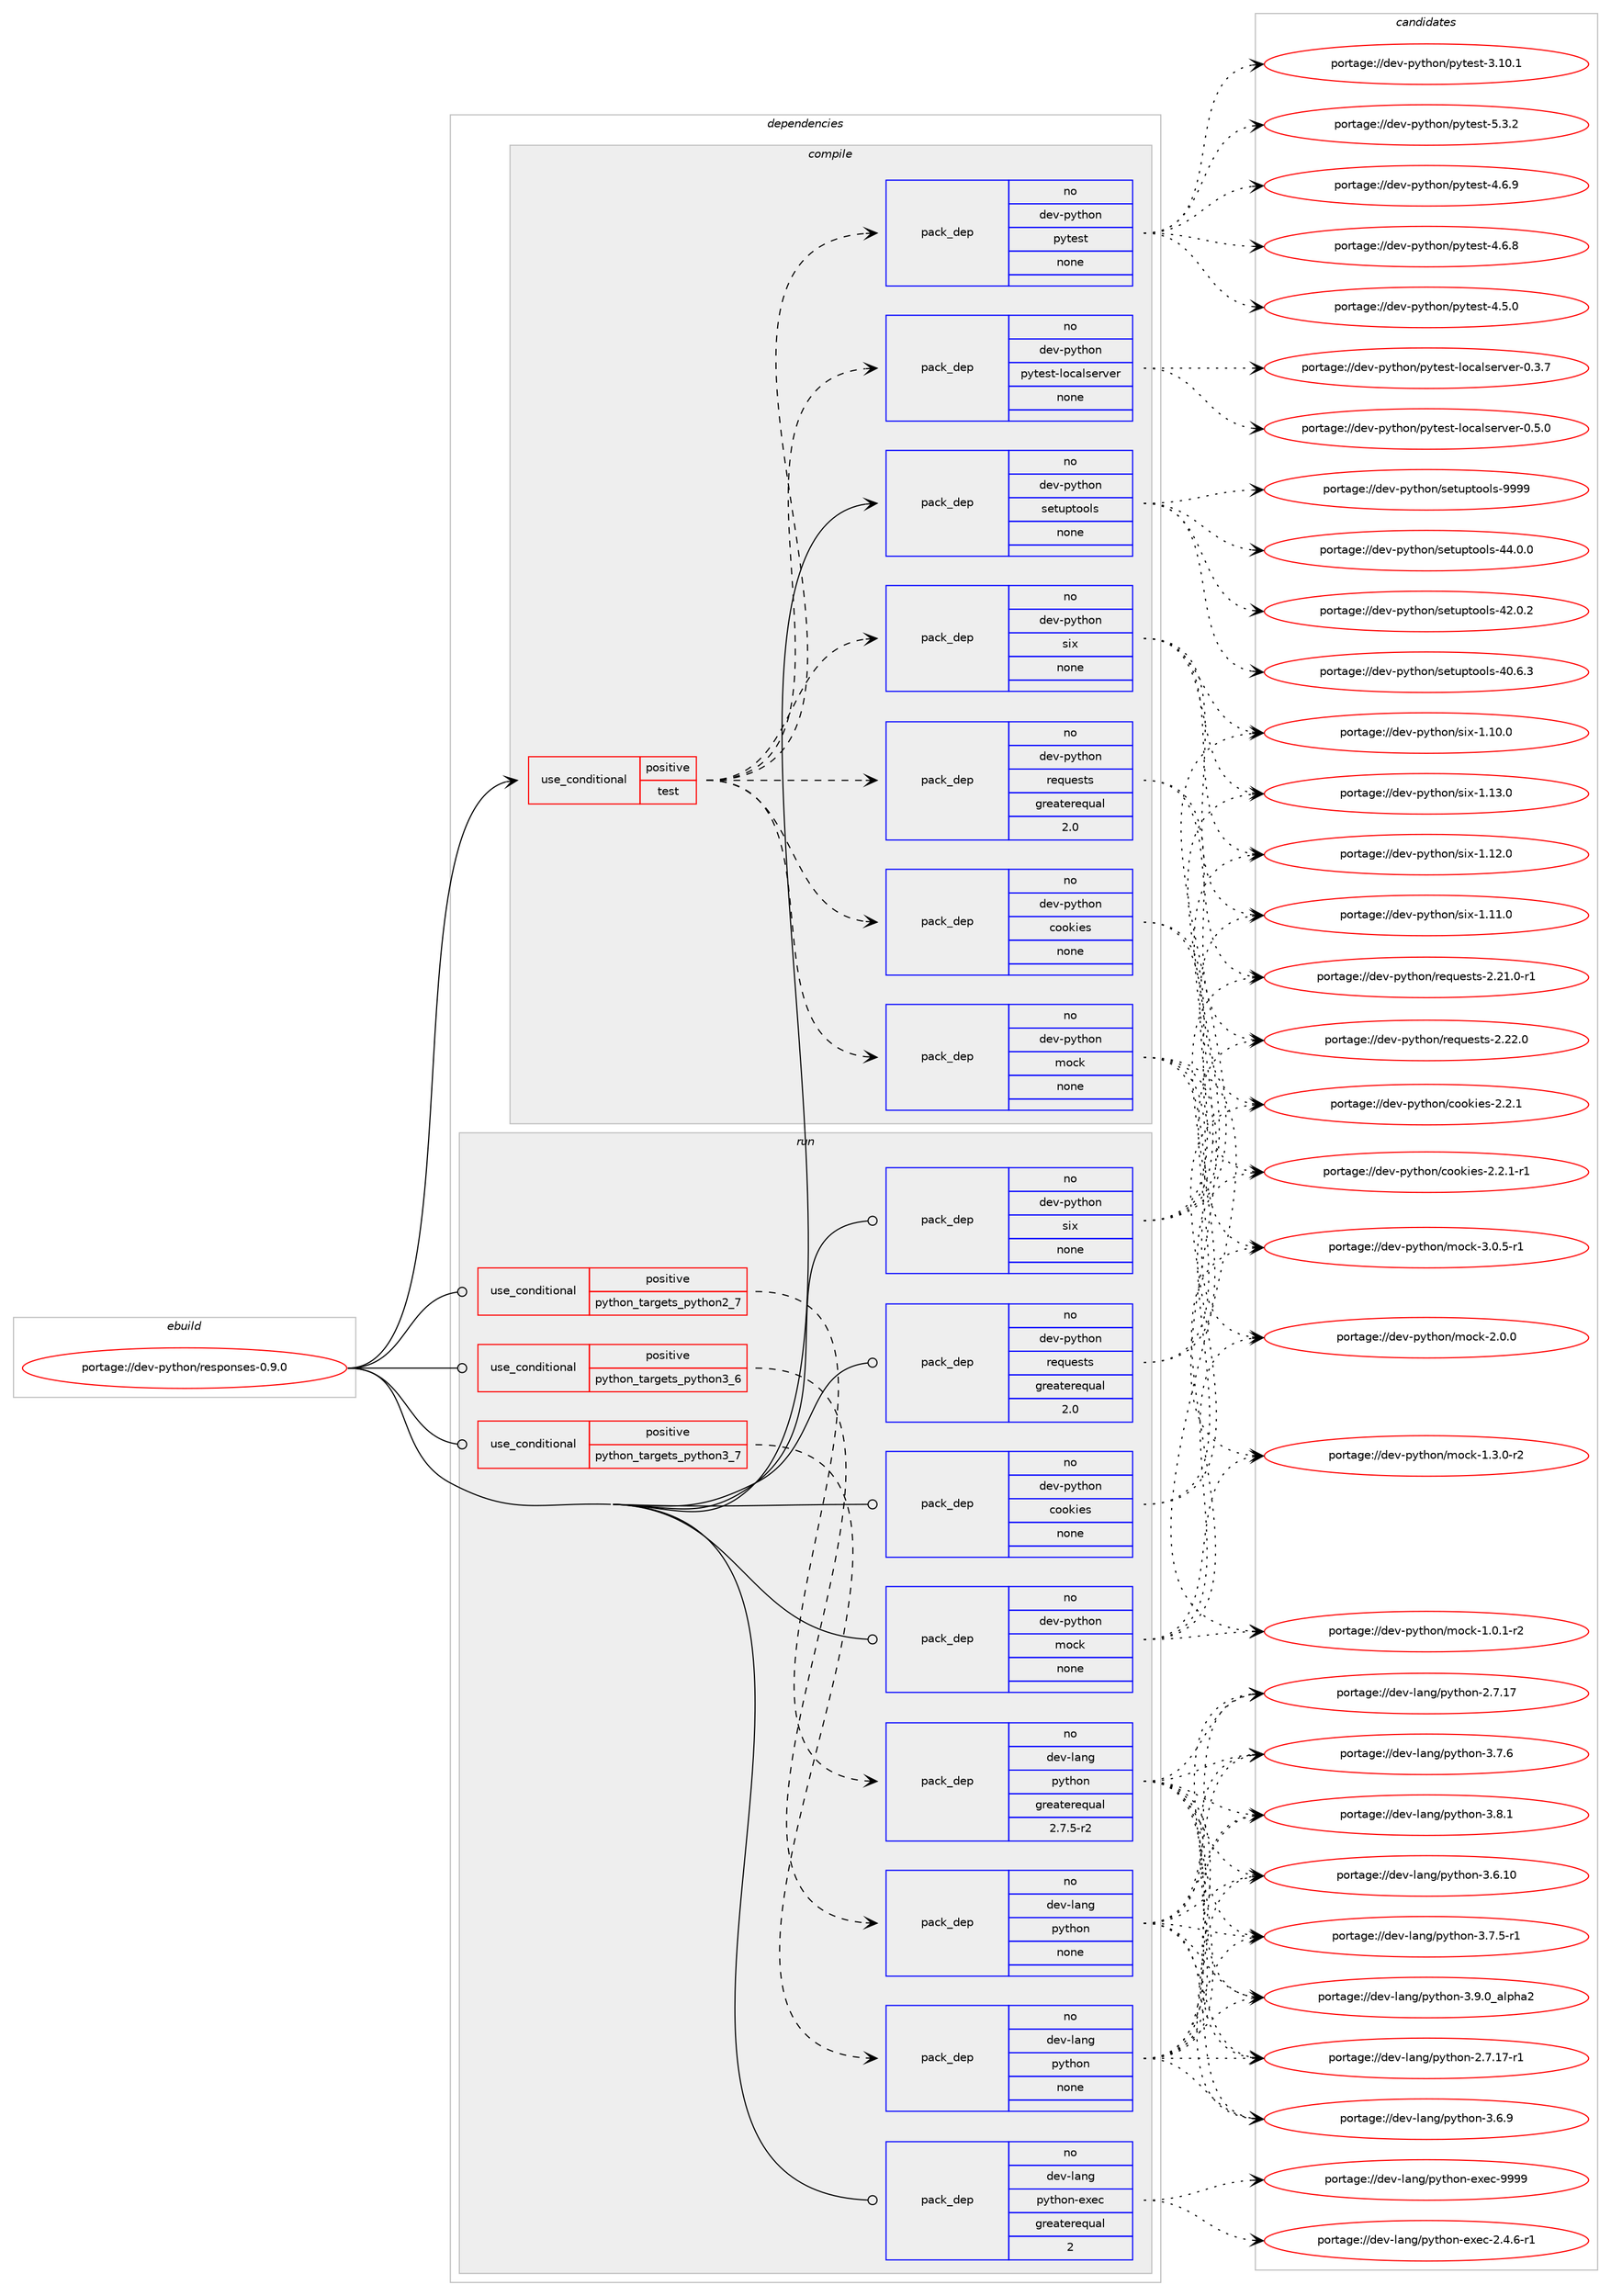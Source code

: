 digraph prolog {

# *************
# Graph options
# *************

newrank=true;
concentrate=true;
compound=true;
graph [rankdir=LR,fontname=Helvetica,fontsize=10,ranksep=1.5];#, ranksep=2.5, nodesep=0.2];
edge  [arrowhead=vee];
node  [fontname=Helvetica,fontsize=10];

# **********
# The ebuild
# **********

subgraph cluster_leftcol {
color=gray;
rank=same;
label=<<i>ebuild</i>>;
id [label="portage://dev-python/responses-0.9.0", color=red, width=4, href="../dev-python/responses-0.9.0.svg"];
}

# ****************
# The dependencies
# ****************

subgraph cluster_midcol {
color=gray;
label=<<i>dependencies</i>>;
subgraph cluster_compile {
fillcolor="#eeeeee";
style=filled;
label=<<i>compile</i>>;
subgraph cond106671 {
dependency427954 [label=<<TABLE BORDER="0" CELLBORDER="1" CELLSPACING="0" CELLPADDING="4"><TR><TD ROWSPAN="3" CELLPADDING="10">use_conditional</TD></TR><TR><TD>positive</TD></TR><TR><TD>test</TD></TR></TABLE>>, shape=none, color=red];
subgraph pack316385 {
dependency427955 [label=<<TABLE BORDER="0" CELLBORDER="1" CELLSPACING="0" CELLPADDING="4" WIDTH="220"><TR><TD ROWSPAN="6" CELLPADDING="30">pack_dep</TD></TR><TR><TD WIDTH="110">no</TD></TR><TR><TD>dev-python</TD></TR><TR><TD>requests</TD></TR><TR><TD>greaterequal</TD></TR><TR><TD>2.0</TD></TR></TABLE>>, shape=none, color=blue];
}
dependency427954:e -> dependency427955:w [weight=20,style="dashed",arrowhead="vee"];
subgraph pack316386 {
dependency427956 [label=<<TABLE BORDER="0" CELLBORDER="1" CELLSPACING="0" CELLPADDING="4" WIDTH="220"><TR><TD ROWSPAN="6" CELLPADDING="30">pack_dep</TD></TR><TR><TD WIDTH="110">no</TD></TR><TR><TD>dev-python</TD></TR><TR><TD>cookies</TD></TR><TR><TD>none</TD></TR><TR><TD></TD></TR></TABLE>>, shape=none, color=blue];
}
dependency427954:e -> dependency427956:w [weight=20,style="dashed",arrowhead="vee"];
subgraph pack316387 {
dependency427957 [label=<<TABLE BORDER="0" CELLBORDER="1" CELLSPACING="0" CELLPADDING="4" WIDTH="220"><TR><TD ROWSPAN="6" CELLPADDING="30">pack_dep</TD></TR><TR><TD WIDTH="110">no</TD></TR><TR><TD>dev-python</TD></TR><TR><TD>mock</TD></TR><TR><TD>none</TD></TR><TR><TD></TD></TR></TABLE>>, shape=none, color=blue];
}
dependency427954:e -> dependency427957:w [weight=20,style="dashed",arrowhead="vee"];
subgraph pack316388 {
dependency427958 [label=<<TABLE BORDER="0" CELLBORDER="1" CELLSPACING="0" CELLPADDING="4" WIDTH="220"><TR><TD ROWSPAN="6" CELLPADDING="30">pack_dep</TD></TR><TR><TD WIDTH="110">no</TD></TR><TR><TD>dev-python</TD></TR><TR><TD>six</TD></TR><TR><TD>none</TD></TR><TR><TD></TD></TR></TABLE>>, shape=none, color=blue];
}
dependency427954:e -> dependency427958:w [weight=20,style="dashed",arrowhead="vee"];
subgraph pack316389 {
dependency427959 [label=<<TABLE BORDER="0" CELLBORDER="1" CELLSPACING="0" CELLPADDING="4" WIDTH="220"><TR><TD ROWSPAN="6" CELLPADDING="30">pack_dep</TD></TR><TR><TD WIDTH="110">no</TD></TR><TR><TD>dev-python</TD></TR><TR><TD>pytest</TD></TR><TR><TD>none</TD></TR><TR><TD></TD></TR></TABLE>>, shape=none, color=blue];
}
dependency427954:e -> dependency427959:w [weight=20,style="dashed",arrowhead="vee"];
subgraph pack316390 {
dependency427960 [label=<<TABLE BORDER="0" CELLBORDER="1" CELLSPACING="0" CELLPADDING="4" WIDTH="220"><TR><TD ROWSPAN="6" CELLPADDING="30">pack_dep</TD></TR><TR><TD WIDTH="110">no</TD></TR><TR><TD>dev-python</TD></TR><TR><TD>pytest-localserver</TD></TR><TR><TD>none</TD></TR><TR><TD></TD></TR></TABLE>>, shape=none, color=blue];
}
dependency427954:e -> dependency427960:w [weight=20,style="dashed",arrowhead="vee"];
}
id:e -> dependency427954:w [weight=20,style="solid",arrowhead="vee"];
subgraph pack316391 {
dependency427961 [label=<<TABLE BORDER="0" CELLBORDER="1" CELLSPACING="0" CELLPADDING="4" WIDTH="220"><TR><TD ROWSPAN="6" CELLPADDING="30">pack_dep</TD></TR><TR><TD WIDTH="110">no</TD></TR><TR><TD>dev-python</TD></TR><TR><TD>setuptools</TD></TR><TR><TD>none</TD></TR><TR><TD></TD></TR></TABLE>>, shape=none, color=blue];
}
id:e -> dependency427961:w [weight=20,style="solid",arrowhead="vee"];
}
subgraph cluster_compileandrun {
fillcolor="#eeeeee";
style=filled;
label=<<i>compile and run</i>>;
}
subgraph cluster_run {
fillcolor="#eeeeee";
style=filled;
label=<<i>run</i>>;
subgraph cond106672 {
dependency427962 [label=<<TABLE BORDER="0" CELLBORDER="1" CELLSPACING="0" CELLPADDING="4"><TR><TD ROWSPAN="3" CELLPADDING="10">use_conditional</TD></TR><TR><TD>positive</TD></TR><TR><TD>python_targets_python2_7</TD></TR></TABLE>>, shape=none, color=red];
subgraph pack316392 {
dependency427963 [label=<<TABLE BORDER="0" CELLBORDER="1" CELLSPACING="0" CELLPADDING="4" WIDTH="220"><TR><TD ROWSPAN="6" CELLPADDING="30">pack_dep</TD></TR><TR><TD WIDTH="110">no</TD></TR><TR><TD>dev-lang</TD></TR><TR><TD>python</TD></TR><TR><TD>greaterequal</TD></TR><TR><TD>2.7.5-r2</TD></TR></TABLE>>, shape=none, color=blue];
}
dependency427962:e -> dependency427963:w [weight=20,style="dashed",arrowhead="vee"];
}
id:e -> dependency427962:w [weight=20,style="solid",arrowhead="odot"];
subgraph cond106673 {
dependency427964 [label=<<TABLE BORDER="0" CELLBORDER="1" CELLSPACING="0" CELLPADDING="4"><TR><TD ROWSPAN="3" CELLPADDING="10">use_conditional</TD></TR><TR><TD>positive</TD></TR><TR><TD>python_targets_python3_6</TD></TR></TABLE>>, shape=none, color=red];
subgraph pack316393 {
dependency427965 [label=<<TABLE BORDER="0" CELLBORDER="1" CELLSPACING="0" CELLPADDING="4" WIDTH="220"><TR><TD ROWSPAN="6" CELLPADDING="30">pack_dep</TD></TR><TR><TD WIDTH="110">no</TD></TR><TR><TD>dev-lang</TD></TR><TR><TD>python</TD></TR><TR><TD>none</TD></TR><TR><TD></TD></TR></TABLE>>, shape=none, color=blue];
}
dependency427964:e -> dependency427965:w [weight=20,style="dashed",arrowhead="vee"];
}
id:e -> dependency427964:w [weight=20,style="solid",arrowhead="odot"];
subgraph cond106674 {
dependency427966 [label=<<TABLE BORDER="0" CELLBORDER="1" CELLSPACING="0" CELLPADDING="4"><TR><TD ROWSPAN="3" CELLPADDING="10">use_conditional</TD></TR><TR><TD>positive</TD></TR><TR><TD>python_targets_python3_7</TD></TR></TABLE>>, shape=none, color=red];
subgraph pack316394 {
dependency427967 [label=<<TABLE BORDER="0" CELLBORDER="1" CELLSPACING="0" CELLPADDING="4" WIDTH="220"><TR><TD ROWSPAN="6" CELLPADDING="30">pack_dep</TD></TR><TR><TD WIDTH="110">no</TD></TR><TR><TD>dev-lang</TD></TR><TR><TD>python</TD></TR><TR><TD>none</TD></TR><TR><TD></TD></TR></TABLE>>, shape=none, color=blue];
}
dependency427966:e -> dependency427967:w [weight=20,style="dashed",arrowhead="vee"];
}
id:e -> dependency427966:w [weight=20,style="solid",arrowhead="odot"];
subgraph pack316395 {
dependency427968 [label=<<TABLE BORDER="0" CELLBORDER="1" CELLSPACING="0" CELLPADDING="4" WIDTH="220"><TR><TD ROWSPAN="6" CELLPADDING="30">pack_dep</TD></TR><TR><TD WIDTH="110">no</TD></TR><TR><TD>dev-lang</TD></TR><TR><TD>python-exec</TD></TR><TR><TD>greaterequal</TD></TR><TR><TD>2</TD></TR></TABLE>>, shape=none, color=blue];
}
id:e -> dependency427968:w [weight=20,style="solid",arrowhead="odot"];
subgraph pack316396 {
dependency427969 [label=<<TABLE BORDER="0" CELLBORDER="1" CELLSPACING="0" CELLPADDING="4" WIDTH="220"><TR><TD ROWSPAN="6" CELLPADDING="30">pack_dep</TD></TR><TR><TD WIDTH="110">no</TD></TR><TR><TD>dev-python</TD></TR><TR><TD>cookies</TD></TR><TR><TD>none</TD></TR><TR><TD></TD></TR></TABLE>>, shape=none, color=blue];
}
id:e -> dependency427969:w [weight=20,style="solid",arrowhead="odot"];
subgraph pack316397 {
dependency427970 [label=<<TABLE BORDER="0" CELLBORDER="1" CELLSPACING="0" CELLPADDING="4" WIDTH="220"><TR><TD ROWSPAN="6" CELLPADDING="30">pack_dep</TD></TR><TR><TD WIDTH="110">no</TD></TR><TR><TD>dev-python</TD></TR><TR><TD>mock</TD></TR><TR><TD>none</TD></TR><TR><TD></TD></TR></TABLE>>, shape=none, color=blue];
}
id:e -> dependency427970:w [weight=20,style="solid",arrowhead="odot"];
subgraph pack316398 {
dependency427971 [label=<<TABLE BORDER="0" CELLBORDER="1" CELLSPACING="0" CELLPADDING="4" WIDTH="220"><TR><TD ROWSPAN="6" CELLPADDING="30">pack_dep</TD></TR><TR><TD WIDTH="110">no</TD></TR><TR><TD>dev-python</TD></TR><TR><TD>requests</TD></TR><TR><TD>greaterequal</TD></TR><TR><TD>2.0</TD></TR></TABLE>>, shape=none, color=blue];
}
id:e -> dependency427971:w [weight=20,style="solid",arrowhead="odot"];
subgraph pack316399 {
dependency427972 [label=<<TABLE BORDER="0" CELLBORDER="1" CELLSPACING="0" CELLPADDING="4" WIDTH="220"><TR><TD ROWSPAN="6" CELLPADDING="30">pack_dep</TD></TR><TR><TD WIDTH="110">no</TD></TR><TR><TD>dev-python</TD></TR><TR><TD>six</TD></TR><TR><TD>none</TD></TR><TR><TD></TD></TR></TABLE>>, shape=none, color=blue];
}
id:e -> dependency427972:w [weight=20,style="solid",arrowhead="odot"];
}
}

# **************
# The candidates
# **************

subgraph cluster_choices {
rank=same;
color=gray;
label=<<i>candidates</i>>;

subgraph choice316385 {
color=black;
nodesep=1;
choice100101118451121211161041111104711410111311710111511611545504650504648 [label="portage://dev-python/requests-2.22.0", color=red, width=4,href="../dev-python/requests-2.22.0.svg"];
choice1001011184511212111610411111047114101113117101115116115455046504946484511449 [label="portage://dev-python/requests-2.21.0-r1", color=red, width=4,href="../dev-python/requests-2.21.0-r1.svg"];
dependency427955:e -> choice100101118451121211161041111104711410111311710111511611545504650504648:w [style=dotted,weight="100"];
dependency427955:e -> choice1001011184511212111610411111047114101113117101115116115455046504946484511449:w [style=dotted,weight="100"];
}
subgraph choice316386 {
color=black;
nodesep=1;
choice1001011184511212111610411111047991111111071051011154550465046494511449 [label="portage://dev-python/cookies-2.2.1-r1", color=red, width=4,href="../dev-python/cookies-2.2.1-r1.svg"];
choice100101118451121211161041111104799111111107105101115455046504649 [label="portage://dev-python/cookies-2.2.1", color=red, width=4,href="../dev-python/cookies-2.2.1.svg"];
dependency427956:e -> choice1001011184511212111610411111047991111111071051011154550465046494511449:w [style=dotted,weight="100"];
dependency427956:e -> choice100101118451121211161041111104799111111107105101115455046504649:w [style=dotted,weight="100"];
}
subgraph choice316387 {
color=black;
nodesep=1;
choice1001011184511212111610411111047109111991074551464846534511449 [label="portage://dev-python/mock-3.0.5-r1", color=red, width=4,href="../dev-python/mock-3.0.5-r1.svg"];
choice100101118451121211161041111104710911199107455046484648 [label="portage://dev-python/mock-2.0.0", color=red, width=4,href="../dev-python/mock-2.0.0.svg"];
choice1001011184511212111610411111047109111991074549465146484511450 [label="portage://dev-python/mock-1.3.0-r2", color=red, width=4,href="../dev-python/mock-1.3.0-r2.svg"];
choice1001011184511212111610411111047109111991074549464846494511450 [label="portage://dev-python/mock-1.0.1-r2", color=red, width=4,href="../dev-python/mock-1.0.1-r2.svg"];
dependency427957:e -> choice1001011184511212111610411111047109111991074551464846534511449:w [style=dotted,weight="100"];
dependency427957:e -> choice100101118451121211161041111104710911199107455046484648:w [style=dotted,weight="100"];
dependency427957:e -> choice1001011184511212111610411111047109111991074549465146484511450:w [style=dotted,weight="100"];
dependency427957:e -> choice1001011184511212111610411111047109111991074549464846494511450:w [style=dotted,weight="100"];
}
subgraph choice316388 {
color=black;
nodesep=1;
choice100101118451121211161041111104711510512045494649514648 [label="portage://dev-python/six-1.13.0", color=red, width=4,href="../dev-python/six-1.13.0.svg"];
choice100101118451121211161041111104711510512045494649504648 [label="portage://dev-python/six-1.12.0", color=red, width=4,href="../dev-python/six-1.12.0.svg"];
choice100101118451121211161041111104711510512045494649494648 [label="portage://dev-python/six-1.11.0", color=red, width=4,href="../dev-python/six-1.11.0.svg"];
choice100101118451121211161041111104711510512045494649484648 [label="portage://dev-python/six-1.10.0", color=red, width=4,href="../dev-python/six-1.10.0.svg"];
dependency427958:e -> choice100101118451121211161041111104711510512045494649514648:w [style=dotted,weight="100"];
dependency427958:e -> choice100101118451121211161041111104711510512045494649504648:w [style=dotted,weight="100"];
dependency427958:e -> choice100101118451121211161041111104711510512045494649494648:w [style=dotted,weight="100"];
dependency427958:e -> choice100101118451121211161041111104711510512045494649484648:w [style=dotted,weight="100"];
}
subgraph choice316389 {
color=black;
nodesep=1;
choice1001011184511212111610411111047112121116101115116455346514650 [label="portage://dev-python/pytest-5.3.2", color=red, width=4,href="../dev-python/pytest-5.3.2.svg"];
choice1001011184511212111610411111047112121116101115116455246544657 [label="portage://dev-python/pytest-4.6.9", color=red, width=4,href="../dev-python/pytest-4.6.9.svg"];
choice1001011184511212111610411111047112121116101115116455246544656 [label="portage://dev-python/pytest-4.6.8", color=red, width=4,href="../dev-python/pytest-4.6.8.svg"];
choice1001011184511212111610411111047112121116101115116455246534648 [label="portage://dev-python/pytest-4.5.0", color=red, width=4,href="../dev-python/pytest-4.5.0.svg"];
choice100101118451121211161041111104711212111610111511645514649484649 [label="portage://dev-python/pytest-3.10.1", color=red, width=4,href="../dev-python/pytest-3.10.1.svg"];
dependency427959:e -> choice1001011184511212111610411111047112121116101115116455346514650:w [style=dotted,weight="100"];
dependency427959:e -> choice1001011184511212111610411111047112121116101115116455246544657:w [style=dotted,weight="100"];
dependency427959:e -> choice1001011184511212111610411111047112121116101115116455246544656:w [style=dotted,weight="100"];
dependency427959:e -> choice1001011184511212111610411111047112121116101115116455246534648:w [style=dotted,weight="100"];
dependency427959:e -> choice100101118451121211161041111104711212111610111511645514649484649:w [style=dotted,weight="100"];
}
subgraph choice316390 {
color=black;
nodesep=1;
choice1001011184511212111610411111047112121116101115116451081119997108115101114118101114454846534648 [label="portage://dev-python/pytest-localserver-0.5.0", color=red, width=4,href="../dev-python/pytest-localserver-0.5.0.svg"];
choice1001011184511212111610411111047112121116101115116451081119997108115101114118101114454846514655 [label="portage://dev-python/pytest-localserver-0.3.7", color=red, width=4,href="../dev-python/pytest-localserver-0.3.7.svg"];
dependency427960:e -> choice1001011184511212111610411111047112121116101115116451081119997108115101114118101114454846534648:w [style=dotted,weight="100"];
dependency427960:e -> choice1001011184511212111610411111047112121116101115116451081119997108115101114118101114454846514655:w [style=dotted,weight="100"];
}
subgraph choice316391 {
color=black;
nodesep=1;
choice10010111845112121116104111110471151011161171121161111111081154557575757 [label="portage://dev-python/setuptools-9999", color=red, width=4,href="../dev-python/setuptools-9999.svg"];
choice100101118451121211161041111104711510111611711211611111110811545525246484648 [label="portage://dev-python/setuptools-44.0.0", color=red, width=4,href="../dev-python/setuptools-44.0.0.svg"];
choice100101118451121211161041111104711510111611711211611111110811545525046484650 [label="portage://dev-python/setuptools-42.0.2", color=red, width=4,href="../dev-python/setuptools-42.0.2.svg"];
choice100101118451121211161041111104711510111611711211611111110811545524846544651 [label="portage://dev-python/setuptools-40.6.3", color=red, width=4,href="../dev-python/setuptools-40.6.3.svg"];
dependency427961:e -> choice10010111845112121116104111110471151011161171121161111111081154557575757:w [style=dotted,weight="100"];
dependency427961:e -> choice100101118451121211161041111104711510111611711211611111110811545525246484648:w [style=dotted,weight="100"];
dependency427961:e -> choice100101118451121211161041111104711510111611711211611111110811545525046484650:w [style=dotted,weight="100"];
dependency427961:e -> choice100101118451121211161041111104711510111611711211611111110811545524846544651:w [style=dotted,weight="100"];
}
subgraph choice316392 {
color=black;
nodesep=1;
choice10010111845108971101034711212111610411111045514657464895971081121049750 [label="portage://dev-lang/python-3.9.0_alpha2", color=red, width=4,href="../dev-lang/python-3.9.0_alpha2.svg"];
choice100101118451089711010347112121116104111110455146564649 [label="portage://dev-lang/python-3.8.1", color=red, width=4,href="../dev-lang/python-3.8.1.svg"];
choice100101118451089711010347112121116104111110455146554654 [label="portage://dev-lang/python-3.7.6", color=red, width=4,href="../dev-lang/python-3.7.6.svg"];
choice1001011184510897110103471121211161041111104551465546534511449 [label="portage://dev-lang/python-3.7.5-r1", color=red, width=4,href="../dev-lang/python-3.7.5-r1.svg"];
choice100101118451089711010347112121116104111110455146544657 [label="portage://dev-lang/python-3.6.9", color=red, width=4,href="../dev-lang/python-3.6.9.svg"];
choice10010111845108971101034711212111610411111045514654464948 [label="portage://dev-lang/python-3.6.10", color=red, width=4,href="../dev-lang/python-3.6.10.svg"];
choice100101118451089711010347112121116104111110455046554649554511449 [label="portage://dev-lang/python-2.7.17-r1", color=red, width=4,href="../dev-lang/python-2.7.17-r1.svg"];
choice10010111845108971101034711212111610411111045504655464955 [label="portage://dev-lang/python-2.7.17", color=red, width=4,href="../dev-lang/python-2.7.17.svg"];
dependency427963:e -> choice10010111845108971101034711212111610411111045514657464895971081121049750:w [style=dotted,weight="100"];
dependency427963:e -> choice100101118451089711010347112121116104111110455146564649:w [style=dotted,weight="100"];
dependency427963:e -> choice100101118451089711010347112121116104111110455146554654:w [style=dotted,weight="100"];
dependency427963:e -> choice1001011184510897110103471121211161041111104551465546534511449:w [style=dotted,weight="100"];
dependency427963:e -> choice100101118451089711010347112121116104111110455146544657:w [style=dotted,weight="100"];
dependency427963:e -> choice10010111845108971101034711212111610411111045514654464948:w [style=dotted,weight="100"];
dependency427963:e -> choice100101118451089711010347112121116104111110455046554649554511449:w [style=dotted,weight="100"];
dependency427963:e -> choice10010111845108971101034711212111610411111045504655464955:w [style=dotted,weight="100"];
}
subgraph choice316393 {
color=black;
nodesep=1;
choice10010111845108971101034711212111610411111045514657464895971081121049750 [label="portage://dev-lang/python-3.9.0_alpha2", color=red, width=4,href="../dev-lang/python-3.9.0_alpha2.svg"];
choice100101118451089711010347112121116104111110455146564649 [label="portage://dev-lang/python-3.8.1", color=red, width=4,href="../dev-lang/python-3.8.1.svg"];
choice100101118451089711010347112121116104111110455146554654 [label="portage://dev-lang/python-3.7.6", color=red, width=4,href="../dev-lang/python-3.7.6.svg"];
choice1001011184510897110103471121211161041111104551465546534511449 [label="portage://dev-lang/python-3.7.5-r1", color=red, width=4,href="../dev-lang/python-3.7.5-r1.svg"];
choice100101118451089711010347112121116104111110455146544657 [label="portage://dev-lang/python-3.6.9", color=red, width=4,href="../dev-lang/python-3.6.9.svg"];
choice10010111845108971101034711212111610411111045514654464948 [label="portage://dev-lang/python-3.6.10", color=red, width=4,href="../dev-lang/python-3.6.10.svg"];
choice100101118451089711010347112121116104111110455046554649554511449 [label="portage://dev-lang/python-2.7.17-r1", color=red, width=4,href="../dev-lang/python-2.7.17-r1.svg"];
choice10010111845108971101034711212111610411111045504655464955 [label="portage://dev-lang/python-2.7.17", color=red, width=4,href="../dev-lang/python-2.7.17.svg"];
dependency427965:e -> choice10010111845108971101034711212111610411111045514657464895971081121049750:w [style=dotted,weight="100"];
dependency427965:e -> choice100101118451089711010347112121116104111110455146564649:w [style=dotted,weight="100"];
dependency427965:e -> choice100101118451089711010347112121116104111110455146554654:w [style=dotted,weight="100"];
dependency427965:e -> choice1001011184510897110103471121211161041111104551465546534511449:w [style=dotted,weight="100"];
dependency427965:e -> choice100101118451089711010347112121116104111110455146544657:w [style=dotted,weight="100"];
dependency427965:e -> choice10010111845108971101034711212111610411111045514654464948:w [style=dotted,weight="100"];
dependency427965:e -> choice100101118451089711010347112121116104111110455046554649554511449:w [style=dotted,weight="100"];
dependency427965:e -> choice10010111845108971101034711212111610411111045504655464955:w [style=dotted,weight="100"];
}
subgraph choice316394 {
color=black;
nodesep=1;
choice10010111845108971101034711212111610411111045514657464895971081121049750 [label="portage://dev-lang/python-3.9.0_alpha2", color=red, width=4,href="../dev-lang/python-3.9.0_alpha2.svg"];
choice100101118451089711010347112121116104111110455146564649 [label="portage://dev-lang/python-3.8.1", color=red, width=4,href="../dev-lang/python-3.8.1.svg"];
choice100101118451089711010347112121116104111110455146554654 [label="portage://dev-lang/python-3.7.6", color=red, width=4,href="../dev-lang/python-3.7.6.svg"];
choice1001011184510897110103471121211161041111104551465546534511449 [label="portage://dev-lang/python-3.7.5-r1", color=red, width=4,href="../dev-lang/python-3.7.5-r1.svg"];
choice100101118451089711010347112121116104111110455146544657 [label="portage://dev-lang/python-3.6.9", color=red, width=4,href="../dev-lang/python-3.6.9.svg"];
choice10010111845108971101034711212111610411111045514654464948 [label="portage://dev-lang/python-3.6.10", color=red, width=4,href="../dev-lang/python-3.6.10.svg"];
choice100101118451089711010347112121116104111110455046554649554511449 [label="portage://dev-lang/python-2.7.17-r1", color=red, width=4,href="../dev-lang/python-2.7.17-r1.svg"];
choice10010111845108971101034711212111610411111045504655464955 [label="portage://dev-lang/python-2.7.17", color=red, width=4,href="../dev-lang/python-2.7.17.svg"];
dependency427967:e -> choice10010111845108971101034711212111610411111045514657464895971081121049750:w [style=dotted,weight="100"];
dependency427967:e -> choice100101118451089711010347112121116104111110455146564649:w [style=dotted,weight="100"];
dependency427967:e -> choice100101118451089711010347112121116104111110455146554654:w [style=dotted,weight="100"];
dependency427967:e -> choice1001011184510897110103471121211161041111104551465546534511449:w [style=dotted,weight="100"];
dependency427967:e -> choice100101118451089711010347112121116104111110455146544657:w [style=dotted,weight="100"];
dependency427967:e -> choice10010111845108971101034711212111610411111045514654464948:w [style=dotted,weight="100"];
dependency427967:e -> choice100101118451089711010347112121116104111110455046554649554511449:w [style=dotted,weight="100"];
dependency427967:e -> choice10010111845108971101034711212111610411111045504655464955:w [style=dotted,weight="100"];
}
subgraph choice316395 {
color=black;
nodesep=1;
choice10010111845108971101034711212111610411111045101120101994557575757 [label="portage://dev-lang/python-exec-9999", color=red, width=4,href="../dev-lang/python-exec-9999.svg"];
choice10010111845108971101034711212111610411111045101120101994550465246544511449 [label="portage://dev-lang/python-exec-2.4.6-r1", color=red, width=4,href="../dev-lang/python-exec-2.4.6-r1.svg"];
dependency427968:e -> choice10010111845108971101034711212111610411111045101120101994557575757:w [style=dotted,weight="100"];
dependency427968:e -> choice10010111845108971101034711212111610411111045101120101994550465246544511449:w [style=dotted,weight="100"];
}
subgraph choice316396 {
color=black;
nodesep=1;
choice1001011184511212111610411111047991111111071051011154550465046494511449 [label="portage://dev-python/cookies-2.2.1-r1", color=red, width=4,href="../dev-python/cookies-2.2.1-r1.svg"];
choice100101118451121211161041111104799111111107105101115455046504649 [label="portage://dev-python/cookies-2.2.1", color=red, width=4,href="../dev-python/cookies-2.2.1.svg"];
dependency427969:e -> choice1001011184511212111610411111047991111111071051011154550465046494511449:w [style=dotted,weight="100"];
dependency427969:e -> choice100101118451121211161041111104799111111107105101115455046504649:w [style=dotted,weight="100"];
}
subgraph choice316397 {
color=black;
nodesep=1;
choice1001011184511212111610411111047109111991074551464846534511449 [label="portage://dev-python/mock-3.0.5-r1", color=red, width=4,href="../dev-python/mock-3.0.5-r1.svg"];
choice100101118451121211161041111104710911199107455046484648 [label="portage://dev-python/mock-2.0.0", color=red, width=4,href="../dev-python/mock-2.0.0.svg"];
choice1001011184511212111610411111047109111991074549465146484511450 [label="portage://dev-python/mock-1.3.0-r2", color=red, width=4,href="../dev-python/mock-1.3.0-r2.svg"];
choice1001011184511212111610411111047109111991074549464846494511450 [label="portage://dev-python/mock-1.0.1-r2", color=red, width=4,href="../dev-python/mock-1.0.1-r2.svg"];
dependency427970:e -> choice1001011184511212111610411111047109111991074551464846534511449:w [style=dotted,weight="100"];
dependency427970:e -> choice100101118451121211161041111104710911199107455046484648:w [style=dotted,weight="100"];
dependency427970:e -> choice1001011184511212111610411111047109111991074549465146484511450:w [style=dotted,weight="100"];
dependency427970:e -> choice1001011184511212111610411111047109111991074549464846494511450:w [style=dotted,weight="100"];
}
subgraph choice316398 {
color=black;
nodesep=1;
choice100101118451121211161041111104711410111311710111511611545504650504648 [label="portage://dev-python/requests-2.22.0", color=red, width=4,href="../dev-python/requests-2.22.0.svg"];
choice1001011184511212111610411111047114101113117101115116115455046504946484511449 [label="portage://dev-python/requests-2.21.0-r1", color=red, width=4,href="../dev-python/requests-2.21.0-r1.svg"];
dependency427971:e -> choice100101118451121211161041111104711410111311710111511611545504650504648:w [style=dotted,weight="100"];
dependency427971:e -> choice1001011184511212111610411111047114101113117101115116115455046504946484511449:w [style=dotted,weight="100"];
}
subgraph choice316399 {
color=black;
nodesep=1;
choice100101118451121211161041111104711510512045494649514648 [label="portage://dev-python/six-1.13.0", color=red, width=4,href="../dev-python/six-1.13.0.svg"];
choice100101118451121211161041111104711510512045494649504648 [label="portage://dev-python/six-1.12.0", color=red, width=4,href="../dev-python/six-1.12.0.svg"];
choice100101118451121211161041111104711510512045494649494648 [label="portage://dev-python/six-1.11.0", color=red, width=4,href="../dev-python/six-1.11.0.svg"];
choice100101118451121211161041111104711510512045494649484648 [label="portage://dev-python/six-1.10.0", color=red, width=4,href="../dev-python/six-1.10.0.svg"];
dependency427972:e -> choice100101118451121211161041111104711510512045494649514648:w [style=dotted,weight="100"];
dependency427972:e -> choice100101118451121211161041111104711510512045494649504648:w [style=dotted,weight="100"];
dependency427972:e -> choice100101118451121211161041111104711510512045494649494648:w [style=dotted,weight="100"];
dependency427972:e -> choice100101118451121211161041111104711510512045494649484648:w [style=dotted,weight="100"];
}
}

}
